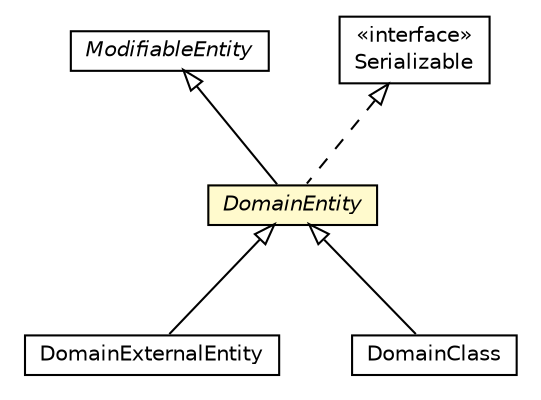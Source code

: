 #!/usr/local/bin/dot
#
# Class diagram 
# Generated by UMLGraph version 5.1 (http://www.umlgraph.org/)
#

digraph G {
	edge [fontname="Helvetica",fontsize=10,labelfontname="Helvetica",labelfontsize=10];
	node [fontname="Helvetica",fontsize=10,shape=plaintext];
	nodesep=0.25;
	ranksep=0.5;
	// pt.ist.fenixframework.dml.ModifiableEntity
	c45653 [label=<<table title="pt.ist.fenixframework.dml.ModifiableEntity" border="0" cellborder="1" cellspacing="0" cellpadding="2" port="p" href="./ModifiableEntity.html">
		<tr><td><table border="0" cellspacing="0" cellpadding="1">
<tr><td align="center" balign="center"><font face="Helvetica-Oblique"> ModifiableEntity </font></td></tr>
		</table></td></tr>
		</table>>, fontname="Helvetica", fontcolor="black", fontsize=10.0];
	// pt.ist.fenixframework.dml.DomainExternalEntity
	c45658 [label=<<table title="pt.ist.fenixframework.dml.DomainExternalEntity" border="0" cellborder="1" cellspacing="0" cellpadding="2" port="p" href="./DomainExternalEntity.html">
		<tr><td><table border="0" cellspacing="0" cellpadding="1">
<tr><td align="center" balign="center"> DomainExternalEntity </td></tr>
		</table></td></tr>
		</table>>, fontname="Helvetica", fontcolor="black", fontsize=10.0];
	// pt.ist.fenixframework.dml.DomainEntity
	c45659 [label=<<table title="pt.ist.fenixframework.dml.DomainEntity" border="0" cellborder="1" cellspacing="0" cellpadding="2" port="p" bgcolor="lemonChiffon" href="./DomainEntity.html">
		<tr><td><table border="0" cellspacing="0" cellpadding="1">
<tr><td align="center" balign="center"><font face="Helvetica-Oblique"> DomainEntity </font></td></tr>
		</table></td></tr>
		</table>>, fontname="Helvetica", fontcolor="black", fontsize=10.0];
	// pt.ist.fenixframework.dml.DomainClass
	c45660 [label=<<table title="pt.ist.fenixframework.dml.DomainClass" border="0" cellborder="1" cellspacing="0" cellpadding="2" port="p" href="./DomainClass.html">
		<tr><td><table border="0" cellspacing="0" cellpadding="1">
<tr><td align="center" balign="center"> DomainClass </td></tr>
		</table></td></tr>
		</table>>, fontname="Helvetica", fontcolor="black", fontsize=10.0];
	//pt.ist.fenixframework.dml.DomainExternalEntity extends pt.ist.fenixframework.dml.DomainEntity
	c45659:p -> c45658:p [dir=back,arrowtail=empty];
	//pt.ist.fenixframework.dml.DomainEntity extends pt.ist.fenixframework.dml.ModifiableEntity
	c45653:p -> c45659:p [dir=back,arrowtail=empty];
	//pt.ist.fenixframework.dml.DomainEntity implements java.io.Serializable
	c45941:p -> c45659:p [dir=back,arrowtail=empty,style=dashed];
	//pt.ist.fenixframework.dml.DomainClass extends pt.ist.fenixframework.dml.DomainEntity
	c45659:p -> c45660:p [dir=back,arrowtail=empty];
	// java.io.Serializable
	c45941 [label=<<table title="java.io.Serializable" border="0" cellborder="1" cellspacing="0" cellpadding="2" port="p" href="http://java.sun.com/j2se/1.4.2/docs/api/java/io/Serializable.html">
		<tr><td><table border="0" cellspacing="0" cellpadding="1">
<tr><td align="center" balign="center"> &#171;interface&#187; </td></tr>
<tr><td align="center" balign="center"> Serializable </td></tr>
		</table></td></tr>
		</table>>, fontname="Helvetica", fontcolor="black", fontsize=10.0];
}

